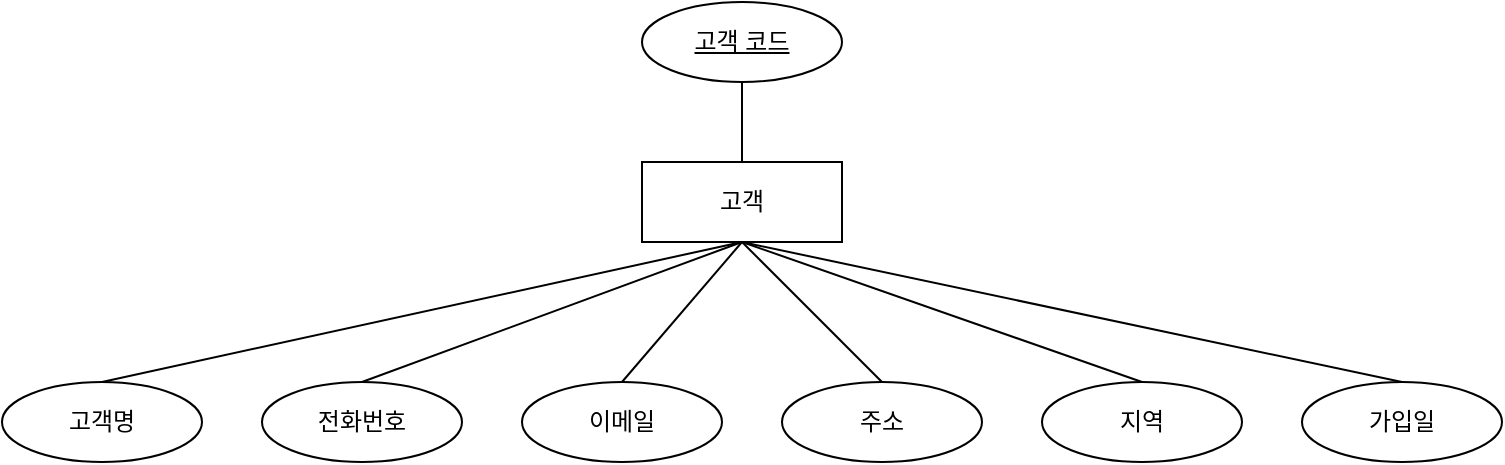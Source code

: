 <mxfile version="21.6.5" type="github">
  <diagram name="페이지-1" id="pGh7mJNIvPl6kAk4Nxgo">
    <mxGraphModel dx="1434" dy="758" grid="1" gridSize="10" guides="1" tooltips="1" connect="1" arrows="1" fold="1" page="1" pageScale="1" pageWidth="827" pageHeight="1169" math="0" shadow="0">
      <root>
        <mxCell id="0" />
        <mxCell id="1" parent="0" />
        <mxCell id="COrm5j8q1THEADB38lhf-67" value="고객" style="whiteSpace=wrap;html=1;align=center;" vertex="1" parent="1">
          <mxGeometry x="330" y="110" width="100" height="40" as="geometry" />
        </mxCell>
        <mxCell id="COrm5j8q1THEADB38lhf-69" value="지역" style="ellipse;whiteSpace=wrap;html=1;align=center;" vertex="1" parent="1">
          <mxGeometry x="530" y="220" width="100" height="40" as="geometry" />
        </mxCell>
        <mxCell id="COrm5j8q1THEADB38lhf-70" value="주소" style="ellipse;whiteSpace=wrap;html=1;align=center;" vertex="1" parent="1">
          <mxGeometry x="400" y="220" width="100" height="40" as="geometry" />
        </mxCell>
        <mxCell id="COrm5j8q1THEADB38lhf-72" value="전화번호" style="ellipse;whiteSpace=wrap;html=1;align=center;fontStyle=0;" vertex="1" parent="1">
          <mxGeometry x="140" y="220" width="100" height="40" as="geometry" />
        </mxCell>
        <mxCell id="COrm5j8q1THEADB38lhf-73" value="이메일" style="ellipse;whiteSpace=wrap;html=1;align=center;fontStyle=0;" vertex="1" parent="1">
          <mxGeometry x="270" y="220" width="100" height="40" as="geometry" />
        </mxCell>
        <mxCell id="COrm5j8q1THEADB38lhf-74" value="고객명" style="ellipse;whiteSpace=wrap;html=1;align=center;" vertex="1" parent="1">
          <mxGeometry x="10" y="220" width="100" height="40" as="geometry" />
        </mxCell>
        <mxCell id="COrm5j8q1THEADB38lhf-75" value="" style="endArrow=none;html=1;rounded=0;exitX=0.5;exitY=1;exitDx=0;exitDy=0;entryX=0.5;entryY=0;entryDx=0;entryDy=0;" edge="1" parent="1" source="COrm5j8q1THEADB38lhf-67" target="COrm5j8q1THEADB38lhf-74">
          <mxGeometry relative="1" as="geometry">
            <mxPoint x="330" y="420" as="sourcePoint" />
            <mxPoint x="490" y="420" as="targetPoint" />
          </mxGeometry>
        </mxCell>
        <mxCell id="COrm5j8q1THEADB38lhf-76" value="" style="endArrow=none;html=1;rounded=0;exitX=0.5;exitY=1;exitDx=0;exitDy=0;entryX=0.5;entryY=0;entryDx=0;entryDy=0;" edge="1" parent="1" source="COrm5j8q1THEADB38lhf-67" target="COrm5j8q1THEADB38lhf-72">
          <mxGeometry relative="1" as="geometry">
            <mxPoint x="330" y="190" as="sourcePoint" />
            <mxPoint x="70" y="230" as="targetPoint" />
          </mxGeometry>
        </mxCell>
        <mxCell id="COrm5j8q1THEADB38lhf-77" value="" style="endArrow=none;html=1;rounded=0;exitX=0.5;exitY=1;exitDx=0;exitDy=0;entryX=0.5;entryY=0;entryDx=0;entryDy=0;" edge="1" parent="1" source="COrm5j8q1THEADB38lhf-67" target="COrm5j8q1THEADB38lhf-73">
          <mxGeometry relative="1" as="geometry">
            <mxPoint x="340" y="200" as="sourcePoint" />
            <mxPoint x="80" y="240" as="targetPoint" />
          </mxGeometry>
        </mxCell>
        <mxCell id="COrm5j8q1THEADB38lhf-78" value="가입일" style="ellipse;whiteSpace=wrap;html=1;align=center;" vertex="1" parent="1">
          <mxGeometry x="660" y="220" width="100" height="40" as="geometry" />
        </mxCell>
        <mxCell id="COrm5j8q1THEADB38lhf-79" value="" style="endArrow=none;html=1;rounded=0;exitX=0.5;exitY=1;exitDx=0;exitDy=0;entryX=0.5;entryY=0;entryDx=0;entryDy=0;" edge="1" parent="1" source="COrm5j8q1THEADB38lhf-67" target="COrm5j8q1THEADB38lhf-70">
          <mxGeometry relative="1" as="geometry">
            <mxPoint x="330" y="420" as="sourcePoint" />
            <mxPoint x="490" y="420" as="targetPoint" />
          </mxGeometry>
        </mxCell>
        <mxCell id="COrm5j8q1THEADB38lhf-80" value="" style="endArrow=none;html=1;rounded=0;entryX=0.5;entryY=0;entryDx=0;entryDy=0;exitX=0.5;exitY=1;exitDx=0;exitDy=0;" edge="1" parent="1" source="COrm5j8q1THEADB38lhf-67" target="COrm5j8q1THEADB38lhf-69">
          <mxGeometry relative="1" as="geometry">
            <mxPoint x="320" y="180" as="sourcePoint" />
            <mxPoint x="460" y="230" as="targetPoint" />
          </mxGeometry>
        </mxCell>
        <mxCell id="COrm5j8q1THEADB38lhf-81" value="" style="endArrow=none;html=1;rounded=0;entryX=0.5;entryY=0;entryDx=0;entryDy=0;exitX=0.5;exitY=1;exitDx=0;exitDy=0;" edge="1" parent="1" source="COrm5j8q1THEADB38lhf-67" target="COrm5j8q1THEADB38lhf-78">
          <mxGeometry relative="1" as="geometry">
            <mxPoint x="320" y="180" as="sourcePoint" />
            <mxPoint x="590" y="230" as="targetPoint" />
          </mxGeometry>
        </mxCell>
        <mxCell id="COrm5j8q1THEADB38lhf-82" value="고객 코드" style="ellipse;whiteSpace=wrap;html=1;align=center;fontStyle=4;" vertex="1" parent="1">
          <mxGeometry x="330" y="30" width="100" height="40" as="geometry" />
        </mxCell>
        <mxCell id="COrm5j8q1THEADB38lhf-86" value="" style="endArrow=none;html=1;rounded=0;exitX=0.5;exitY=0;exitDx=0;exitDy=0;entryX=0.5;entryY=1;entryDx=0;entryDy=0;" edge="1" parent="1" source="COrm5j8q1THEADB38lhf-67" target="COrm5j8q1THEADB38lhf-82">
          <mxGeometry relative="1" as="geometry">
            <mxPoint x="390" y="160" as="sourcePoint" />
            <mxPoint x="330" y="230" as="targetPoint" />
          </mxGeometry>
        </mxCell>
      </root>
    </mxGraphModel>
  </diagram>
</mxfile>
